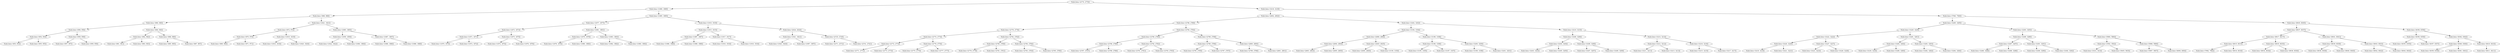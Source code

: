 digraph G{
606211450 [label="Node{data=[2770, 2770]}"]
606211450 -> 1425924758
1425924758 [label="Node{data=[1869, 1869]}"]
1425924758 -> 2115253937
2115253937 [label="Node{data=[968, 968]}"]
2115253937 -> 1335788902
1335788902 [label="Node{data=[960, 960]}"]
1335788902 -> 2070091826
2070091826 [label="Node{data=[956, 956]}"]
2070091826 -> 1085389978
1085389978 [label="Node{data=[954, 954]}"]
1085389978 -> 525319043
525319043 [label="Node{data=[953, 953]}"]
1085389978 -> 608282809
608282809 [label="Node{data=[955, 955]}"]
2070091826 -> 1191216779
1191216779 [label="Node{data=[958, 958]}"]
1191216779 -> 169387933
169387933 [label="Node{data=[957, 957]}"]
1191216779 -> 1751746302
1751746302 [label="Node{data=[959, 959]}"]
1335788902 -> 1095036714
1095036714 [label="Node{data=[964, 964]}"]
1095036714 -> 45288791
45288791 [label="Node{data=[962, 962]}"]
45288791 -> 1306031827
1306031827 [label="Node{data=[961, 961]}"]
45288791 -> 1772242912
1772242912 [label="Node{data=[963, 963]}"]
1095036714 -> 268032065
268032065 [label="Node{data=[966, 966]}"]
268032065 -> 356164956
356164956 [label="Node{data=[965, 965]}"]
268032065 -> 458897350
458897350 [label="Node{data=[967, 967]}"]
2115253937 -> 1614609930
1614609930 [label="Node{data=[1821, 1821]}"]
1614609930 -> 558242204
558242204 [label="Node{data=[972, 972]}"]
558242204 -> 1628850349
1628850349 [label="Node{data=[970, 970]}"]
1628850349 -> 733521742
733521742 [label="Node{data=[969, 969]}"]
1628850349 -> 754172061
754172061 [label="Node{data=[971, 971]}"]
558242204 -> 1030268518
1030268518 [label="Node{data=[1819, 1819]}"]
1030268518 -> 1860747846
1860747846 [label="Node{data=[1818, 1818]}"]
1030268518 -> 8690178
8690178 [label="Node{data=[1820, 1820]}"]
1614609930 -> 843142567
843142567 [label="Node{data=[1865, 1865]}"]
843142567 -> 1256361503
1256361503 [label="Node{data=[1859, 1859]}"]
1256361503 -> 1647349751
1647349751 [label="Node{data=[1822, 1822]}"]
1256361503 -> 1187011897
1187011897 [label="Node{data=[1864, 1864]}"]
843142567 -> 2123678763
2123678763 [label="Node{data=[1867, 1867]}"]
2123678763 -> 542650256
542650256 [label="Node{data=[1866, 1866]}"]
2123678763 -> 1190220635
1190220635 [label="Node{data=[1868, 1868]}"]
1425924758 -> 35452713
35452713 [label="Node{data=[1885, 1885]}"]
35452713 -> 1517412061
1517412061 [label="Node{data=[1877, 1877]}"]
1517412061 -> 1001672364
1001672364 [label="Node{data=[1873, 1873]}"]
1001672364 -> 2006165770
2006165770 [label="Node{data=[1871, 1871]}"]
2006165770 -> 315866478
315866478 [label="Node{data=[1870, 1870]}"]
2006165770 -> 1174413023
1174413023 [label="Node{data=[1872, 1872]}"]
1001672364 -> 1599662493
1599662493 [label="Node{data=[1875, 1875]}"]
1599662493 -> 896123013
896123013 [label="Node{data=[1874, 1874]}"]
1599662493 -> 979248011
979248011 [label="Node{data=[1876, 1876]}"]
1517412061 -> 2087593209
2087593209 [label="Node{data=[1881, 1881]}"]
2087593209 -> 1692548840
1692548840 [label="Node{data=[1879, 1879]}"]
1692548840 -> 527738649
527738649 [label="Node{data=[1878, 1878]}"]
1692548840 -> 1417518343
1417518343 [label="Node{data=[1880, 1880]}"]
2087593209 -> 1496920733
1496920733 [label="Node{data=[1883, 1883]}"]
1496920733 -> 752439852
752439852 [label="Node{data=[1882, 1882]}"]
1496920733 -> 372204737
372204737 [label="Node{data=[1884, 1884]}"]
35452713 -> 771905190
771905190 [label="Node{data=[1919, 1919]}"]
771905190 -> 1044329505
1044329505 [label="Node{data=[1915, 1915]}"]
1044329505 -> 1477528056
1477528056 [label="Node{data=[1887, 1887]}"]
1477528056 -> 896870231
896870231 [label="Node{data=[1886, 1886]}"]
1477528056 -> 159313977
159313977 [label="Node{data=[1888, 1888]}"]
1044329505 -> 1311195915
1311195915 [label="Node{data=[1917, 1917]}"]
1311195915 -> 481009086
481009086 [label="Node{data=[1916, 1916]}"]
1311195915 -> 7888611
7888611 [label="Node{data=[1918, 1918]}"]
771905190 -> 2130287085
2130287085 [label="Node{data=[2024, 2024]}"]
2130287085 -> 179483170
179483170 [label="Node{data=[1921, 1921]}"]
179483170 -> 1244960935
1244960935 [label="Node{data=[1920, 1920]}"]
179483170 -> 142166084
142166084 [label="Node{data=[1997, 1997]}"]
2130287085 -> 989695575
989695575 [label="Node{data=[2725, 2725]}"]
989695575 -> 625023112
625023112 [label="Node{data=[2371, 2371]}"]
989695575 -> 1272859943
1272859943 [label="Node{data=[2741, 2741]}"]
606211450 -> 153556848
153556848 [label="Node{data=[3218, 3218]}"]
153556848 -> 1610530613
1610530613 [label="Node{data=[2802, 2802]}"]
1610530613 -> 1918269722
1918269722 [label="Node{data=[2786, 2786]}"]
1918269722 -> 1264100610
1264100610 [label="Node{data=[2778, 2778]}"]
1264100610 -> 2054530958
2054530958 [label="Node{data=[2774, 2774]}"]
2054530958 -> 1347987682
1347987682 [label="Node{data=[2772, 2772]}"]
1347987682 -> 294094170
294094170 [label="Node{data=[2771, 2771]}"]
1347987682 -> 528044765
528044765 [label="Node{data=[2773, 2773]}"]
2054530958 -> 1214762859
1214762859 [label="Node{data=[2776, 2776]}"]
1214762859 -> 1567449405
1567449405 [label="Node{data=[2775, 2775]}"]
1214762859 -> 1886229151
1886229151 [label="Node{data=[2777, 2777]}"]
1264100610 -> 626514421
626514421 [label="Node{data=[2782, 2782]}"]
626514421 -> 1396528803
1396528803 [label="Node{data=[2780, 2780]}"]
1396528803 -> 1701818736
1701818736 [label="Node{data=[2779, 2779]}"]
1396528803 -> 2030710312
2030710312 [label="Node{data=[2781, 2781]}"]
626514421 -> 1644812429
1644812429 [label="Node{data=[2784, 2784]}"]
1644812429 -> 1530401313
1530401313 [label="Node{data=[2783, 2783]}"]
1644812429 -> 1136974855
1136974855 [label="Node{data=[2785, 2785]}"]
1918269722 -> 1796723001
1796723001 [label="Node{data=[2794, 2794]}"]
1796723001 -> 1207345510
1207345510 [label="Node{data=[2790, 2790]}"]
1207345510 -> 1547967139
1547967139 [label="Node{data=[2788, 2788]}"]
1547967139 -> 965071304
965071304 [label="Node{data=[2787, 2787]}"]
1547967139 -> 1825456600
1825456600 [label="Node{data=[2789, 2789]}"]
1207345510 -> 515973302
515973302 [label="Node{data=[2792, 2792]}"]
515973302 -> 1647091919
1647091919 [label="Node{data=[2791, 2791]}"]
515973302 -> 1974478547
1974478547 [label="Node{data=[2793, 2793]}"]
1796723001 -> 1802398012
1802398012 [label="Node{data=[2798, 2798]}"]
1802398012 -> 2084384887
2084384887 [label="Node{data=[2796, 2796]}"]
2084384887 -> 2073091559
2073091559 [label="Node{data=[2795, 2795]}"]
2084384887 -> 266529528
266529528 [label="Node{data=[2797, 2797]}"]
1802398012 -> 400381361
400381361 [label="Node{data=[2800, 2800]}"]
400381361 -> 41316789
41316789 [label="Node{data=[2799, 2799]}"]
400381361 -> 2146761721
2146761721 [label="Node{data=[2801, 2801]}"]
1610530613 -> 1742302165
1742302165 [label="Node{data=[3202, 3202]}"]
1742302165 -> 450157122
450157122 [label="Node{data=[3194, 3194]}"]
450157122 -> 723446644
723446644 [label="Node{data=[2806, 2806]}"]
723446644 -> 1944970973
1944970973 [label="Node{data=[2804, 2804]}"]
1944970973 -> 1598467254
1598467254 [label="Node{data=[2803, 2803]}"]
1944970973 -> 1669098454
1669098454 [label="Node{data=[2805, 2805]}"]
723446644 -> 1063610758
1063610758 [label="Node{data=[2925, 2925]}"]
1063610758 -> 597867449
597867449 [label="Node{data=[2845, 2845]}"]
1063610758 -> 1240170599
1240170599 [label="Node{data=[3150, 3150]}"]
450157122 -> 1229549655
1229549655 [label="Node{data=[3198, 3198]}"]
1229549655 -> 1567889825
1567889825 [label="Node{data=[3196, 3196]}"]
1567889825 -> 1799163589
1799163589 [label="Node{data=[3195, 3195]}"]
1567889825 -> 2126529405
2126529405 [label="Node{data=[3197, 3197]}"]
1229549655 -> 2089377594
2089377594 [label="Node{data=[3200, 3200]}"]
2089377594 -> 21887003
21887003 [label="Node{data=[3199, 3199]}"]
2089377594 -> 33920465
33920465 [label="Node{data=[3201, 3201]}"]
1742302165 -> 2116216135
2116216135 [label="Node{data=[3210, 3210]}"]
2116216135 -> 1214514486
1214514486 [label="Node{data=[3206, 3206]}"]
1214514486 -> 646426881
646426881 [label="Node{data=[3204, 3204]}"]
646426881 -> 134353693
134353693 [label="Node{data=[3203, 3203]}"]
646426881 -> 1642321799
1642321799 [label="Node{data=[3205, 3205]}"]
1214514486 -> 155591480
155591480 [label="Node{data=[3208, 3208]}"]
155591480 -> 315786408
315786408 [label="Node{data=[3207, 3207]}"]
155591480 -> 181462804
181462804 [label="Node{data=[3209, 3209]}"]
2116216135 -> 1978680870
1978680870 [label="Node{data=[3214, 3214]}"]
1978680870 -> 1293411395
1293411395 [label="Node{data=[3212, 3212]}"]
1293411395 -> 1265032845
1265032845 [label="Node{data=[3211, 3211]}"]
1293411395 -> 1183017138
1183017138 [label="Node{data=[3213, 3213]}"]
1978680870 -> 825607986
825607986 [label="Node{data=[3216, 3216]}"]
825607986 -> 1139939499
1139939499 [label="Node{data=[3215, 3215]}"]
825607986 -> 1050490094
1050490094 [label="Node{data=[3217, 3217]}"]
153556848 -> 1669733751
1669733751 [label="Node{data=[7560, 7560]}"]
1669733751 -> 2090158690
2090158690 [label="Node{data=[3285, 3285]}"]
2090158690 -> 795947547
795947547 [label="Node{data=[3229, 3229]}"]
795947547 -> 2015123807
2015123807 [label="Node{data=[3222, 3222]}"]
2015123807 -> 723685006
723685006 [label="Node{data=[3220, 3220]}"]
723685006 -> 2100430802
2100430802 [label="Node{data=[3219, 3219]}"]
723685006 -> 1542783877
1542783877 [label="Node{data=[3221, 3221]}"]
2015123807 -> 1094287109
1094287109 [label="Node{data=[3227, 3227]}"]
1094287109 -> 2127617874
2127617874 [label="Node{data=[3223, 3223]}"]
1094287109 -> 322001869
322001869 [label="Node{data=[3228, 3228]}"]
795947547 -> 1613470469
1613470469 [label="Node{data=[3281, 3281]}"]
1613470469 -> 1784680786
1784680786 [label="Node{data=[3264, 3264]}"]
1784680786 -> 305297667
305297667 [label="Node{data=[3230, 3230]}"]
1784680786 -> 189048763
189048763 [label="Node{data=[3280, 3280]}"]
1613470469 -> 923530853
923530853 [label="Node{data=[3283, 3283]}"]
923530853 -> 1569430359
1569430359 [label="Node{data=[3282, 3282]}"]
923530853 -> 1559235460
1559235460 [label="Node{data=[3284, 3284]}"]
2090158690 -> 1915164382
1915164382 [label="Node{data=[3293, 3293]}"]
1915164382 -> 452427297
452427297 [label="Node{data=[3289, 3289]}"]
452427297 -> 463933195
463933195 [label="Node{data=[3287, 3287]}"]
463933195 -> 1196919760
1196919760 [label="Node{data=[3286, 3286]}"]
463933195 -> 227341314
227341314 [label="Node{data=[3288, 3288]}"]
452427297 -> 741049828
741049828 [label="Node{data=[3291, 3291]}"]
741049828 -> 265754685
265754685 [label="Node{data=[3290, 3290]}"]
741049828 -> 1948584732
1948584732 [label="Node{data=[3292, 3292]}"]
1915164382 -> 509857150
509857150 [label="Node{data=[5884, 5884]}"]
509857150 -> 1855418355
1855418355 [label="Node{data=[3502, 3502]}"]
1855418355 -> 1505137900
1505137900 [label="Node{data=[3414, 3414]}"]
1855418355 -> 93788461
93788461 [label="Node{data=[5835, 5835]}"]
509857150 -> 94321884
94321884 [label="Node{data=[5966, 5966]}"]
94321884 -> 1344418667
1344418667 [label="Node{data=[5907, 5907]}"]
94321884 -> 1029622903
1029622903 [label="Node{data=[6094, 6094]}"]
1669733751 -> 4060288
4060288 [label="Node{data=[8045, 8045]}"]
4060288 -> 2084061575
2084061575 [label="Node{data=[8037, 8037]}"]
2084061575 -> 1027640320
1027640320 [label="Node{data=[8017, 8017]}"]
1027640320 -> 1983300267
1983300267 [label="Node{data=[8015, 8015]}"]
1983300267 -> 432054553
432054553 [label="Node{data=[7982, 7982]}"]
1983300267 -> 667611103
667611103 [label="Node{data=[8016, 8016]}"]
1027640320 -> 517162922
517162922 [label="Node{data=[8035, 8035]}"]
517162922 -> 1580268865
1580268865 [label="Node{data=[8034, 8034]}"]
517162922 -> 1122256887
1122256887 [label="Node{data=[8036, 8036]}"]
2084061575 -> 841022563
841022563 [label="Node{data=[8041, 8041]}"]
841022563 -> 910824346
910824346 [label="Node{data=[8039, 8039]}"]
910824346 -> 1875458791
1875458791 [label="Node{data=[8038, 8038]}"]
910824346 -> 267522838
267522838 [label="Node{data=[8040, 8040]}"]
841022563 -> 981738863
981738863 [label="Node{data=[8043, 8043]}"]
981738863 -> 1546925926
1546925926 [label="Node{data=[8042, 8042]}"]
981738863 -> 2047614981
2047614981 [label="Node{data=[8044, 8044]}"]
4060288 -> 1702487793
1702487793 [label="Node{data=[8358, 8358]}"]
1702487793 -> 2127370348
2127370348 [label="Node{data=[8356, 8356]}"]
2127370348 -> 62889940
62889940 [label="Node{data=[8355, 8355]}"]
2127370348 -> 413698990
413698990 [label="Node{data=[8357, 8357]}"]
1702487793 -> 843888676
843888676 [label="Node{data=[8362, 8362]}"]
843888676 -> 609536121
609536121 [label="Node{data=[8360, 8360]}"]
609536121 -> 1533719064
1533719064 [label="Node{data=[8359, 8359]}"]
609536121 -> 121878304
121878304 [label="Node{data=[8361, 8361]}"]
843888676 -> 1352249972
1352249972 [label="Node{data=[8410, 8410]}"]
1352249972 -> 1376567070
1376567070 [label="Node{data=[8411, 8411]}"]
}